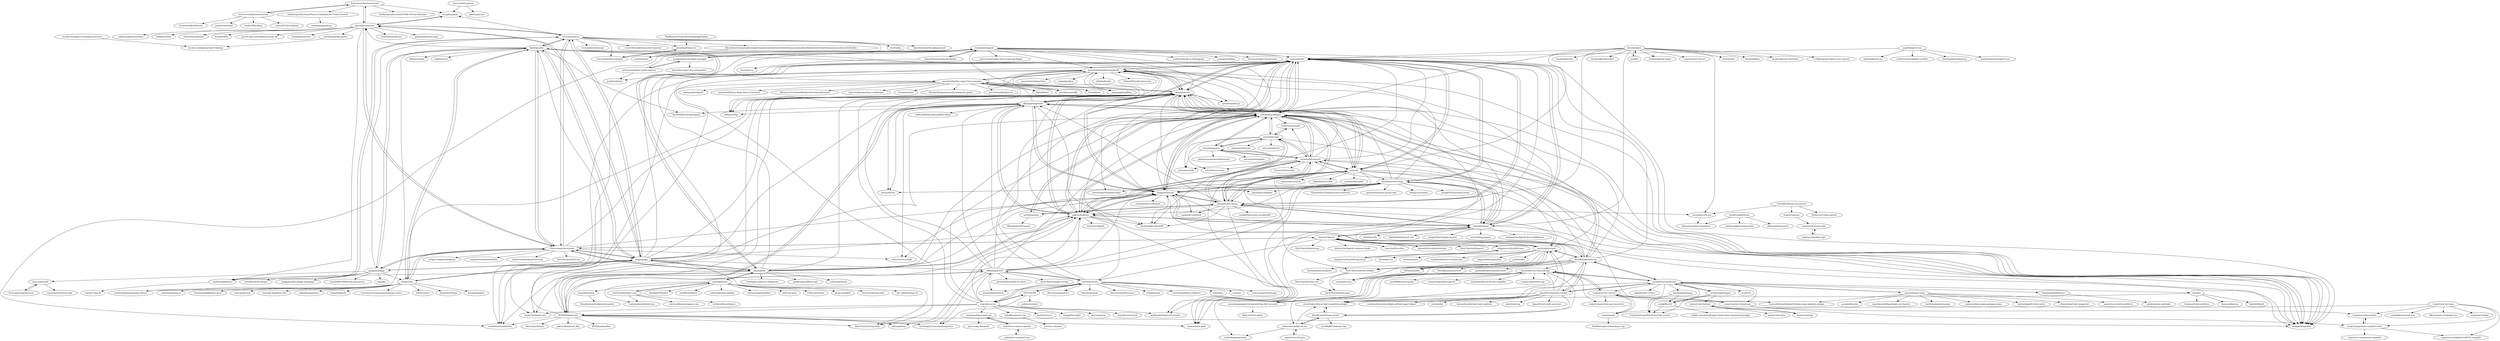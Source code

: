 digraph G {
"francisrstokes/arcsecond" -> "francisrstokes/construct-js"
"francisrstokes/arcsecond" -> "GregRos/parjs"
"francisrstokes/arcsecond" -> "lowbyteproductions/Parser-Combinators-From-Scratch"
"francisrstokes/arcsecond" -> "lowbyteproductions/16-Bit-Virtual-Machine" ["e"=1]
"francisrstokes/arcsecond" -> "jneen/parsimmon"
"liximomo/vue-function-api" -> "vuejs/composition-api-converter"
"liximomo/vue-function-api" -> "acode/FunctionScript"
"liximomo/vue-function-api" -> "asvetliakov/typescript-snapshots-plugin"
"liximomo/vue-function-api" -> "SmallComfort/vue-ssr-jit"
"liximomo/vue-function-api" -> "michaelolof/vue-literal-compiler" ["e"=1]
"liximomo/vue-function-api" -> "vuejs/composition-api" ["e"=1]
"liximomo/vue-function-api" -> "vuejs/vue-dev-server"
"liximomo/vue-function-api" -> "johnsoncodehk/vue-tsc"
"liximomo/vue-function-api" -> "vuedx/languagetools" ["e"=1]
"liximomo/vue-function-api" -> "cyanzhong/apple-terminated-my-dev-account"
"liximomo/vue-function-api" -> "yyx990803/vue-hooks" ["e"=1]
"liximomo/vue-function-api" -> "vuejs/composition-api-rfc"
"ronami/minipack" -> "chinanf-boy/minipack-explain"
"ronami/minipack" -> "pomber/didact" ["e"=1]
"ronami/minipack" -> "jamiebuilds/babel-handbook"
"ronami/minipack" -> "webpack/tapable" ["e"=1]
"ronami/minipack" -> "jamiebuilds/the-super-tiny-compiler"
"ronami/minipack" -> "estree/estree"
"ronami/minipack" -> "snabbdom/snabbdom" ["e"=1]
"ronami/minipack" -> "acornjs/acorn"
"ronami/minipack" -> "parro-it/awesome-micro-npm-packages" ["e"=1]
"ronami/minipack" -> "neutrinojs/webpack-chain" ["e"=1]
"ronami/minipack" -> "nswbmw/node-in-debugging" ["e"=1]
"ronami/minipack" -> "g-plane/tiny-package-manager"
"ronami/minipack" -> "youngwind/blog" ["e"=1]
"ronami/minipack" -> "fkling/astexplorer"
"ronami/minipack" -> "livoras/simple-virtual-dom" ["e"=1]
"chinanf-boy/minipack-explain" -> "ronami/minipack"
"chinanf-boy/minipack-explain" -> "Foveluy/Luy" ["e"=1]
"antsmartian/lets-build-express" -> "g-plane/tiny-package-manager"
"antsmartian/lets-build-express" -> "ronami/minipack"
"antsmartian/lets-build-express" -> "pomber/didact" ["e"=1]
"estools/esquery" -> "phenomnomnominal/tsquery" ["e"=1]
"estools/esquery" -> "estools/estraverse"
"estools/esquery" -> "estools/escope"
"estools/esquery" -> "benjamn/ast-types"
"estools/esquery" -> "estools/escodegen"
"estools/esquery" -> "estools/estemplate"
"estools/esquery" -> "estools/esutils"
"lezer-parser/lr" -> "lezer-parser/generator"
"lezer-parser/lr" -> "lezer-parser/javascript"
"socketsupply/tonic" -> "socketsupply/components"
"socketsupply/tonic" -> "elbywan/hyperactiv" ["e"=1]
"socketsupply/tonic" -> "alexmingoia/jsx-transform"
"kach/nearley" -> "no-context/moo"
"kach/nearley" -> "pegjs/pegjs"
"kach/nearley" -> "Chevrotain/chevrotain"
"kach/nearley" -> "ohmjs/ohm"
"kach/nearley" -> "zaach/jison"
"kach/nearley" -> "peggyjs/peggy"
"kach/nearley" -> "acornjs/acorn"
"kach/nearley" -> "jneen/parsimmon"
"kach/nearley" -> "benjamn/recast"
"kach/nearley" -> "sweet-js/sweet-core" ["e"=1]
"kach/nearley" -> "estree/estree"
"kach/nearley" -> "dthree/vorpal" ["e"=1]
"kach/nearley" -> "chjj/blessed" ["e"=1]
"kach/nearley" -> "facebookarchive/prepack" ["e"=1]
"kach/nearley" -> "automerge/automerge-classic" ["e"=1]
"acode/KeyQL" -> "FunctionScript/functionscript-server"
"acode/KeyQL" -> "stdlib-examples/project-slack-clear-channel-messages"
"NV/CSSOM" -> "tautologistics/node-htmlparser" ["e"=1]
"NV/CSSOM" -> "reworkcss/css"
"NV/CSSOM" -> "csstree/csstree"
"NV/CSSOM" -> "jsdom/cssstyle"
"cherow/cherow" -> "meriyah/meriyah"
"cherow/cherow" -> "davidbonnet/astring"
"cherow/cherow" -> "babel/babylon"
"cherow/cherow" -> "AssemblyScript/prototype" ["e"=1]
"cherow/cherow" -> "csstree/csstree"
"cherow/cherow" -> "Chevrotain/chevrotain"
"cherow/cherow" -> "escaya/escaya"
"cherow/cherow" -> "Rich-Harris/shimport" ["e"=1]
"cherow/cherow" -> "Rich-Harris/butternut" ["e"=1]
"cherow/cherow" -> "shapesecurity/shift-spec"
"cherow/cherow" -> "indutny/webpack-common-shake" ["e"=1]
"cherow/cherow" -> "fuse-box/fuse-box" ["e"=1]
"JasonEtco/actions-toolkit" -> "asvetliakov/typescript-snapshots-plugin"
"JasonEtco/actions-toolkit" -> "davidbonnet/astring"
"JasonEtco/actions-toolkit" -> "liximomo/vue-function-api"
"JasonEtco/actions-toolkit" -> "SmallComfort/vue-ssr-jit"
"JasonEtco/actions-toolkit" -> "JasonEtco/create-an-issue"
"JasonEtco/actions-toolkit" -> "swinton/insomnia-plugin-github-apps-helper" ["e"=1]
"JasonEtco/actions-toolkit" -> "actions/bin"
"JasonEtco/actions-toolkit" -> "cyanzhong/apple-terminated-my-dev-account"
"JasonEtco/actions-toolkit" -> "larsxschneider/git-repo-analysis" ["e"=1]
"JasonEtco/actions-toolkit" -> "electron/trop"
"JasonEtco/actions-toolkit" -> "acode/FunctionScript"
"JasonEtco/actions-toolkit" -> "meriyah/meriyah"
"g-plane/tiny-package-manager" -> "antsmartian/lets-build-express"
"g-plane/tiny-package-manager" -> "ronami/minipack"
"g-plane/tiny-package-manager" -> "keyz/the-super-tiny-interpreter"
"egoist/import-http" -> "egoist/vue-router-prefetch" ["e"=1]
"egoist/import-http" -> "syumai/dinatra" ["e"=1]
"egoist/import-http" -> "mjackson/rollup-plugin-url-resolve"
"egoist/import-http" -> "bartlomieju/parseargs" ["e"=1]
"egoist/import-http" -> "vincentdchan/webpack-deep-scope-analysis-plugin" ["e"=1]
"egoist/import-http" -> "npm/validate-npm-package-name"
"egoist/import-http" -> "acode/FunctionScript"
"egoist/import-http" -> "kuitos/import-html-entry" ["e"=1]
"egoist/import-http" -> "zthxxx/react-dev-inspector" ["e"=1]
"Raathigesh/fabulous" -> "pelotom/use-methods" ["e"=1]
"vuejs/vue-dev-server" -> "vuejs/vue-hot-reload-api"
"vuejs/vue-dev-server" -> "vuejs/events"
"vuejs/vue-dev-server" -> "vuejs/composition-api-converter"
"vuejs/vue-dev-server" -> "liximomo/vue-function-api"
"vuejs/component-compiler-utils" -> "vuejs/vue-component-compiler" ["e"=1]
"vuejs/component-compiler-utils" -> "vuejs/vue-template-es2015-compiler"
"vuejs/component-compiler-utils" -> "vuejs/vue-style-loader"
"tonyganch/gonzales-pe" -> "salesforce-ux/scss-parser"
"tonyganch/gonzales-pe" -> "gmac/sass-thematic"
"repetere/jsonx" -> "repetere/tensorscript"
"francisrstokes/construct-js" -> "francisrstokes/arcsecond"
"francisrstokes/construct-js" -> "francisrstokes/hexnut" ["e"=1]
"francisrstokes/construct-js" -> "joonhocho/tsdef" ["e"=1]
"francisrstokes/construct-js" -> "TankerHQ/sdk-js" ["e"=1]
"francisrstokes/construct-js" -> "connor4312/cockatiel" ["e"=1]
"meriyah/meriyah" -> "davidbonnet/astring"
"meriyah/meriyah" -> "KFlash/seafox"
"meriyah/meriyah" -> "escaya/escaya"
"meriyah/meriyah" -> "buntis/buntis"
"meriyah/meriyah" -> "cherow/cherow"
"meriyah/meriyah" -> "buxlabs/abstract-syntax-tree"
"meriyah/meriyah" -> "engine262/engine262" ["e"=1]
"meriyah/meriyah" -> "Rich-Harris/estree-walker"
"meriyah/meriyah" -> "Siubaak/sval" ["e"=1]
"meriyah/meriyah" -> "asvetliakov/typescript-snapshots-plugin"
"meriyah/meriyah" -> "pvdz/tenko"
"meriyah/meriyah" -> "estools/escodegen"
"meriyah/meriyah" -> "estools/estraverse"
"meriyah/meriyah" -> "benjamn/ast-types"
"acode/FunctionScript" -> "liximomo/vue-function-api"
"acode/FunctionScript" -> "acode/copenhagen"
"acode/FunctionScript" -> "asvetliakov/typescript-snapshots-plugin"
"acode/FunctionScript" -> "FunctionScript/functionscript-server"
"acode/FunctionScript" -> "davidbonnet/astring"
"acode/FunctionScript" -> "acode/KeyQL"
"acode/FunctionScript" -> "JasonEtco/actions-toolkit"
"acode/FunctionScript" -> "vuejs/vue-dev-server"
"acode/FunctionScript" -> "acode/cli" ["e"=1]
"acode/FunctionScript" -> "faaslang/faaslang"
"acode/FunctionScript" -> "egoist/import-http"
"acode/FunctionScript" -> "dyo/dyo"
"acode/FunctionScript" -> "Raathigesh/fabulous"
"acode/FunctionScript" -> "sghall/react-vertex" ["e"=1]
"acode/FunctionScript" -> "vuejs/vue-hot-reload-api"
"vuejs/events" -> "VueMeetups/vuemeetups.org"
"vuejs/events" -> "vuejs/vue-dev-server"
"Ifyoudonotwantpeopleusingthemaximumchar/acterlimitthenyoushouldprobablylowerwhatthemaximumcharacterlimitis" -> "nathan/pixie" ["e"=1]
"asvetliakov/typescript-snapshots-plugin" -> "SmallComfort/vue-ssr-jit"
"repetere/modelscript" -> "repetere/tensorscript"
"lezer-parser/generator" -> "lezer-parser/lr"
"repetere/tensorscript" -> "repetere/modelscript"
"prantlf/jsonlint" -> "brandonramirez/grunt-jsonlint"
"lowbyteproductions/Parser-Combinators-From-Scratch" -> "weidagang/paka-js"
"jquery/esprima" -> "estools/escodegen"
"jquery/esprima" -> "acornjs/acorn"
"jquery/esprima" -> "estree/estree"
"jquery/esprima" -> "estools/estraverse"
"jquery/esprima" -> "benjamn/recast"
"jquery/esprima" -> "eslint/js"
"jquery/esprima" -> "Matt-Esch/virtual-dom" ["e"=1]
"jquery/esprima" -> "webpack/tapable" ["e"=1]
"jquery/esprima" -> "isaacs/node-glob" ["e"=1]
"jquery/esprima" -> "zaach/jison"
"jquery/esprima" -> "fkling/astexplorer"
"jquery/esprima" -> "jamiebuilds/babel-handbook"
"jquery/esprima" -> "facebook/jscodeshift" ["e"=1]
"jquery/esprima" -> "mishoo/UglifyJS" ["e"=1]
"jquery/esprima" -> "babel/babylon"
"fkling/astexplorer" -> "acornjs/acorn"
"fkling/astexplorer" -> "estree/estree"
"fkling/astexplorer" -> "facebook/jscodeshift" ["e"=1]
"fkling/astexplorer" -> "jamiebuilds/babel-handbook"
"fkling/astexplorer" -> "benjamn/recast"
"fkling/astexplorer" -> "jquery/esprima"
"fkling/astexplorer" -> "estools/escodegen"
"fkling/astexplorer" -> "fb55/htmlparser2"
"fkling/astexplorer" -> "dsherret/ts-morph" ["e"=1]
"fkling/astexplorer" -> "jamiebuilds/the-super-tiny-compiler"
"fkling/astexplorer" -> "facebookarchive/prepack" ["e"=1]
"fkling/astexplorer" -> "terser/terser" ["e"=1]
"fkling/astexplorer" -> "rollup/rollup" ["e"=1]
"fkling/astexplorer" -> "webpack/tapable" ["e"=1]
"fkling/astexplorer" -> "codesandbox/codesandbox-client" ["e"=1]
"fb55/htmlparser2" -> "inikulin/parse5"
"fb55/htmlparser2" -> "tautologistics/node-htmlparser" ["e"=1]
"fb55/htmlparser2" -> "fb55/domhandler" ["e"=1]
"fb55/htmlparser2" -> "acornjs/acorn"
"fb55/htmlparser2" -> "cheeriojs/cheerio" ["e"=1]
"fb55/htmlparser2" -> "estree/estree"
"fb55/htmlparser2" -> "fkling/astexplorer"
"fb55/htmlparser2" -> "jsdom/jsdom" ["e"=1]
"fb55/htmlparser2" -> "webpack/tapable" ["e"=1]
"fb55/htmlparser2" -> "ashtuchkin/iconv-lite" ["e"=1]
"fb55/htmlparser2" -> "snabbdom/snabbdom" ["e"=1]
"fb55/htmlparser2" -> "jquery/esprima"
"fb55/htmlparser2" -> "jamiebuilds/babel-handbook"
"fb55/htmlparser2" -> "Matt-Esch/virtual-dom" ["e"=1]
"fb55/htmlparser2" -> "isaacs/node-glob" ["e"=1]
"facebook/jsx" -> "jsx/JSX"
"facebook/jsx" -> "estree/estree"
"facebook/jsx" -> "facebook/prop-types" ["e"=1]
"facebook/jsx" -> "reactjs/react-future" ["e"=1]
"facebook/jsx" -> "acornjs/acorn-jsx"
"facebook/jsx" -> "reactjs/rfcs" ["e"=1]
"facebook/jsx" -> "facebook/fbjs" ["e"=1]
"facebook/jsx" -> "babel/babylon"
"facebook/jsx" -> "benjamn/ast-types"
"facebook/jsx" -> "eslint/js"
"facebook/jsx" -> "facebook/react-devtools" ["e"=1]
"facebook/jsx" -> "estools/escodegen"
"facebook/jsx" -> "tc39/proposal-object-rest-spread" ["e"=1]
"facebook/jsx" -> "facebook/metro" ["e"=1]
"facebook/jsx" -> "facebookarchive/flux" ["e"=1]
"pvdz/tenko" -> "fxnoob/mark-incognito"
"mozilla/source-map" -> "webpack/tapable" ["e"=1]
"mozilla/source-map" -> "estree/estree"
"mozilla/source-map" -> "acornjs/acorn"
"mozilla/source-map" -> "neutrinojs/webpack-chain" ["e"=1]
"mozilla/source-map" -> "GoogleChrome/web-vitals" ["e"=1]
"mozilla/source-map" -> "ChromeDevTools/devtools-frontend" ["e"=1]
"mozilla/source-map" -> "benjamn/recast"
"mozilla/source-map" -> "getsentry/sentry-javascript" ["e"=1]
"mozilla/source-map" -> "jamiebuilds/babel-handbook"
"mozilla/source-map" -> "jquery/esprima"
"mozilla/source-map" -> "babel/babylon"
"mozilla/source-map" -> "paulmillr/chokidar" ["e"=1]
"mozilla/source-map" -> "terser/terser" ["e"=1]
"mozilla/source-map" -> "isaacs/node-glob" ["e"=1]
"mozilla/source-map" -> "RubyLouvre/anu" ["e"=1]
"acornjs/acorn-jsx" -> "alexmingoia/jsx-transform"
"microsoft/ts-parsec" -> "GregRos/parjs"
"microsoft/ts-parsec" -> "johtela/parzec"
"eslint/js" -> "estree/estree"
"eslint/js" -> "acornjs/acorn"
"eslint/js" -> "jquery/esprima"
"eslint/js" -> "estools/escodegen"
"eslint/js" -> "estools/estraverse"
"eslint/js" -> "benjamn/recast"
"eslint/js" -> "webpack/tapable" ["e"=1]
"eslint/js" -> "fkling/astexplorer"
"eslint/js" -> "npm/node-semver" ["e"=1]
"eslint/js" -> "mozilla/source-map"
"eslint/js" -> "benjamn/ast-types"
"eslint/js" -> "babel/babel-eslint" ["e"=1]
"eslint/js" -> "babel/babylon"
"eslint/js" -> "mrmlnc/fast-glob" ["e"=1]
"eslint/js" -> "meriyah/meriyah"
"cyanzhong/apple-terminated-my-dev-account" -> "liximomo/vue-function-api"
"cyanzhong/apple-terminated-my-dev-account" -> "Rel1cx/react-jsbox" ["e"=1]
"KFlash/seafox" -> "meriyah/meriyah"
"KFlash/seafox" -> "escaya/escaya"
"shapesecurity/shift-spec" -> "shapesecurity/shift-parser-js"
"SmallComfort/vue-ssr-jit" -> "johnsoncodehk/vue-tsc"
"SmallComfort/vue-ssr-jit" -> "asvetliakov/typescript-snapshots-plugin"
"SmallComfort/vue-ssr-jit" -> "yyx990803/release-tag" ["e"=1]
"Rich-Harris/code-red" -> "Rich-Harris/periscopic"
"shapesecurity/shift-parser-js" -> "shapesecurity/shift-spec"
"estools/escodegen" -> "estools/estraverse"
"estools/escodegen" -> "jquery/esprima"
"estools/escodegen" -> "estree/estree"
"estools/escodegen" -> "davidbonnet/astring"
"estools/escodegen" -> "acornjs/acorn"
"estools/escodegen" -> "eslint/js"
"estools/escodegen" -> "benjamn/ast-types"
"estools/escodegen" -> "estools/escope"
"estools/escodegen" -> "benjamn/recast"
"estools/escodegen" -> "estools/esquery"
"estools/escodegen" -> "babel/babylon"
"estools/escodegen" -> "ariya/esprima"
"estools/escodegen" -> "fkling/astexplorer"
"estools/escodegen" -> "estools/esmangle"
"estools/escodegen" -> "webpack/tapable" ["e"=1]
"peggyjs/peggy" -> "pegjs/pegjs"
"peggyjs/peggy" -> "metadevpro/ts-pegjs"
"peggyjs/peggy" -> "kach/nearley"
"peggyjs/peggy" -> "Chevrotain/chevrotain"
"peggyjs/peggy" -> "peggyjs/code-peggy-language"
"peggyjs/peggy" -> "no-context/moo"
"peggyjs/peggy" -> "taozhi8833998/node-sql-parser" ["e"=1]
"peggyjs/peggy" -> "lezer-parser/lr"
"peggyjs/peggy" -> "ohmjs/ohm"
"peggyjs/peggy" -> "unjs/jiti" ["e"=1]
"Chevrotain/chevrotain" -> "kach/nearley"
"Chevrotain/chevrotain" -> "pegjs/pegjs"
"Chevrotain/chevrotain" -> "jneen/parsimmon"
"Chevrotain/chevrotain" -> "ohmjs/ohm"
"Chevrotain/chevrotain" -> "eclipse-langium/langium" ["e"=1]
"Chevrotain/chevrotain" -> "zaach/jison"
"Chevrotain/chevrotain" -> "no-context/moo"
"Chevrotain/chevrotain" -> "peggyjs/peggy"
"Chevrotain/chevrotain" -> "dsherret/ts-morph" ["e"=1]
"Chevrotain/chevrotain" -> "tunnelvisionlabs/antlr4ts" ["e"=1]
"Chevrotain/chevrotain" -> "cherow/cherow"
"Chevrotain/chevrotain" -> "handsontable/hyperformula" ["e"=1]
"Chevrotain/chevrotain" -> "acornjs/acorn"
"Chevrotain/chevrotain" -> "laverdet/isolated-vm" ["e"=1]
"Chevrotain/chevrotain" -> "benjamn/recast"
"estree/estree" -> "acornjs/acorn"
"estree/estree" -> "jquery/esprima"
"estree/estree" -> "jamiebuilds/babel-handbook"
"estree/estree" -> "eslint/js"
"estree/estree" -> "estools/escodegen"
"estree/estree" -> "webpack/tapable" ["e"=1]
"estree/estree" -> "benjamn/recast"
"estree/estree" -> "fkling/astexplorer"
"estree/estree" -> "babel/babylon"
"estree/estree" -> "facebook/jscodeshift" ["e"=1]
"estree/estree" -> "benjamn/ast-types"
"estree/estree" -> "mozilla/source-map"
"estree/estree" -> "snabbdom/snabbdom" ["e"=1]
"estree/estree" -> "isaacs/node-glob" ["e"=1]
"estree/estree" -> "Matt-Esch/virtual-dom" ["e"=1]
"zaach/jison" -> "pegjs/pegjs"
"zaach/jison" -> "jquery/esprima"
"zaach/jison" -> "kach/nearley"
"zaach/jison" -> "acornjs/acorn"
"zaach/jison" -> "estools/escodegen"
"zaach/jison" -> "Chevrotain/chevrotain"
"zaach/jison" -> "aaditmshah/lexer"
"zaach/jison" -> "estree/estree"
"zaach/jison" -> "substack/dnode" ["e"=1]
"zaach/jison" -> "bramp/js-sequence-diagrams" ["e"=1]
"zaach/jison" -> "mozilla/source-map"
"zaach/jison" -> "jashkenas/coffeescript" ["e"=1]
"zaach/jison" -> "benjamn/recast"
"zaach/jison" -> "sweet-js/sweet-core" ["e"=1]
"zaach/jison" -> "zaach/jsonlint"
"ohmjs/ohm" -> "kach/nearley"
"ohmjs/ohm" -> "Chevrotain/chevrotain"
"ohmjs/ohm" -> "pegjs/pegjs"
"ohmjs/ohm" -> "cdglabs/apparatus" ["e"=1]
"ohmjs/ohm" -> "damelang/nile" ["e"=1]
"ohmjs/ohm" -> "automerge/automerge-classic" ["e"=1]
"ohmjs/ohm" -> "ivanreese/visual-programming-codex" ["e"=1]
"ohmjs/ohm" -> "witheve/Eve" ["e"=1]
"ohmjs/ohm" -> "kylestetz/slang" ["e"=1]
"ohmjs/ohm" -> "kai-qu/notation" ["e"=1]
"ohmjs/ohm" -> "unisonweb/unison" ["e"=1]
"ohmjs/ohm" -> "fantasyland/fantasy-land" ["e"=1]
"ohmjs/ohm" -> "carp-lang/Carp" ["e"=1]
"ohmjs/ohm" -> "acornjs/acorn"
"ohmjs/ohm" -> "rescript-lang/rescript" ["e"=1]
"jsperf/jsperf.com" -> "bestiejs/benchmark.js" ["e"=1]
"jsperf/jsperf.com" -> "mathiasbynens/jsperf.com"
"jsperf/jsperf.com" -> "estree/estree"
"jsperf/jsperf.com" -> "psiho/jsbench-me"
"jsperf/jsperf.com" -> "sindresorhus/update-notifier" ["e"=1]
"egoist/vue-dts-gen" -> "johnsoncodehk/vue-tsc"
"ariya/esprima" -> "benjamn/ast-types"
"ariya/esprima" -> "estools/escodegen"
"ariya/esprima" -> "SBoudrias/AST-query"
"acode/copenhagen" -> "acode/FunctionScript"
"acode/copenhagen" -> "FunctionScript/functionscript-server"
"acode/copenhagen" -> "acode/KeyQL"
"acode/copenhagen" -> "instant-dev/instant"
"johnsoncodehk/vue-tsc" -> "SmallComfort/vue-ssr-jit"
"johnsoncodehk/vue-tsc" -> "egoist/vue-dts-gen"
"johnsoncodehk/vue-tsc" -> "asvetliakov/typescript-snapshots-plugin"
"johnsoncodehk/vue-tsc" -> "vuedx/languagetools" ["e"=1]
"Rich-Harris/estree-walker" -> "Rich-Harris/periscopic"
"Rich-Harris/estree-walker" -> "Rich-Harris/code-red"
"jamiebuilds/babel-handbook" -> "jamiebuilds/the-super-tiny-compiler"
"jamiebuilds/babel-handbook" -> "estree/estree"
"jamiebuilds/babel-handbook" -> "ElemeFE/node-interview" ["e"=1]
"jamiebuilds/babel-handbook" -> "snabbdom/snabbdom" ["e"=1]
"jamiebuilds/babel-handbook" -> "acornjs/acorn"
"jamiebuilds/babel-handbook" -> "webpack/tapable" ["e"=1]
"jamiebuilds/babel-handbook" -> "babel/babel" ["e"=1]
"jamiebuilds/babel-handbook" -> "ascoders/weekly" ["e"=1]
"jamiebuilds/babel-handbook" -> "answershuto/learnVue" ["e"=1]
"jamiebuilds/babel-handbook" -> "umijs/qiankun" ["e"=1]
"jamiebuilds/babel-handbook" -> "lerna/lerna" ["e"=1]
"jamiebuilds/babel-handbook" -> "tj/commander.js" ["e"=1]
"jamiebuilds/babel-handbook" -> "rollup/rollup" ["e"=1]
"jamiebuilds/babel-handbook" -> "mqyqingfeng/Blog" ["e"=1]
"jamiebuilds/babel-handbook" -> "alibaba/hooks" ["e"=1]
"jsx/JSX" -> "facebook/jsx"
"davidbonnet/astring" -> "meriyah/meriyah"
"davidbonnet/astring" -> "estools/escodegen"
"davidbonnet/astring" -> "davidbonnet/astravel"
"davidbonnet/astring" -> "asvetliakov/typescript-snapshots-plugin"
"davidbonnet/astring" -> "estree/estree"
"davidbonnet/astring" -> "cherow/cherow"
"davidbonnet/astring" -> "JasonEtco/actions-toolkit"
"davidbonnet/astring" -> "acornjs/acorn"
"davidbonnet/astring" -> "guybedford/es-module-lexer" ["e"=1]
"davidbonnet/astring" -> "liximomo/vue-function-api"
"davidbonnet/astring" -> "benjamn/recast"
"davidbonnet/astring" -> "Rich-Harris/estree-walker"
"davidbonnet/astring" -> "KFlash/seafox"
"davidbonnet/astring" -> "estools/estraverse"
"davidbonnet/astring" -> "acode/FunctionScript"
"vuejs/vue-hot-reload-api" -> "vuejs/vue-dev-server"
"vuejs/vue-hot-reload-api" -> "vuejs/component-compiler-utils"
"vuejs/vue-hot-reload-api" -> "vuejs/vue-style-loader"
"vuejs/vue-style-loader" -> "vuejs/component-compiler-utils"
"acornjs/acorn" -> "estree/estree"
"acornjs/acorn" -> "jquery/esprima"
"acornjs/acorn" -> "webpack/tapable" ["e"=1]
"acornjs/acorn" -> "jamiebuilds/babel-handbook"
"acornjs/acorn" -> "fkling/astexplorer"
"acornjs/acorn" -> "estools/escodegen"
"acornjs/acorn" -> "benjamn/recast"
"acornjs/acorn" -> "eslint/js"
"acornjs/acorn" -> "rollup/rollup" ["e"=1]
"acornjs/acorn" -> "snabbdom/snabbdom" ["e"=1]
"acornjs/acorn" -> "paulmillr/chokidar" ["e"=1]
"acornjs/acorn" -> "tj/commander.js" ["e"=1]
"acornjs/acorn" -> "isaacs/node-glob" ["e"=1]
"acornjs/acorn" -> "jamiebuilds/the-super-tiny-compiler"
"acornjs/acorn" -> "terser/terser" ["e"=1]
"benjamn/recast" -> "benjamn/ast-types"
"benjamn/recast" -> "facebook/jscodeshift" ["e"=1]
"benjamn/recast" -> "estree/estree"
"benjamn/recast" -> "acornjs/acorn"
"benjamn/recast" -> "jquery/esprima"
"benjamn/recast" -> "fkling/astexplorer"
"benjamn/recast" -> "webpack/tapable" ["e"=1]
"benjamn/recast" -> "jamiebuilds/babel-handbook"
"benjamn/recast" -> "dsherret/ts-morph" ["e"=1]
"benjamn/recast" -> "estools/escodegen"
"benjamn/recast" -> "cpojer/js-codemod" ["e"=1]
"benjamn/recast" -> "reactjs/react-codemod" ["e"=1]
"benjamn/recast" -> "mozilla/source-map"
"benjamn/recast" -> "babel/babylon"
"benjamn/recast" -> "eslint/js"
"jamiebuilds/the-super-tiny-compiler" -> "jamiebuilds/babel-handbook"
"jamiebuilds/the-super-tiny-compiler" -> "ascoders/weekly" ["e"=1]
"jamiebuilds/the-super-tiny-compiler" -> "jamiebuilds/itsy-bitsy-data-structures" ["e"=1]
"jamiebuilds/the-super-tiny-compiler" -> "babel/babel" ["e"=1]
"jamiebuilds/the-super-tiny-compiler" -> "rollup/rollup" ["e"=1]
"jamiebuilds/the-super-tiny-compiler" -> "lerna/lerna" ["e"=1]
"jamiebuilds/the-super-tiny-compiler" -> "mqyqingfeng/Blog" ["e"=1]
"jamiebuilds/the-super-tiny-compiler" -> "Advanced-Frontend/Daily-Interview-Question" ["e"=1]
"jamiebuilds/the-super-tiny-compiler" -> "snabbdom/snabbdom" ["e"=1]
"jamiebuilds/the-super-tiny-compiler" -> "type-challenges/type-challenges" ["e"=1]
"jamiebuilds/the-super-tiny-compiler" -> "evanw/esbuild" ["e"=1]
"jamiebuilds/the-super-tiny-compiler" -> "MostlyAdequate/mostly-adequate-guide" ["e"=1]
"jamiebuilds/the-super-tiny-compiler" -> "acornjs/acorn"
"jamiebuilds/the-super-tiny-compiler" -> "parcel-bundler/parcel" ["e"=1]
"jamiebuilds/the-super-tiny-compiler" -> "webpack/webpack" ["e"=1]
"babel/babylon" -> "estree/estree"
"babel/babylon" -> "webpack/tapable" ["e"=1]
"babel/babylon" -> "jamiebuilds/babel-handbook"
"babel/babylon" -> "acornjs/acorn"
"babel/babylon" -> "estools/escodegen"
"babel/babylon" -> "babel/minify" ["e"=1]
"babel/babylon" -> "jquery/esprima"
"babel/babylon" -> "benjamn/recast"
"babel/babylon" -> "benjamn/ast-types"
"babel/babylon" -> "cherow/cherow"
"babel/babylon" -> "mozilla/source-map"
"babel/babylon" -> "babel/babel-preset-env" ["e"=1]
"babel/babylon" -> "umijs/babel-plugin-import" ["e"=1]
"babel/babylon" -> "amireh/happypack" ["e"=1]
"babel/babylon" -> "webpack/webpack-dev-middleware" ["e"=1]
"zaach/jsonlint" -> "circlecell/jsonlint.com"
"zaach/jsonlint" -> "umbrae/jsonlintdotcom"
"zaach/jsonlint" -> "zaach/jison"
"zaach/jsonlint" -> "adrienverge/yamllint" ["e"=1]
"zaach/jsonlint" -> "elzr/vim-json" ["e"=1]
"zaach/jsonlint" -> "CSSLint/csslint" ["e"=1]
"zaach/jsonlint" -> "garycourt/JSV" ["e"=1]
"zaach/jsonlint" -> "browserify/watchify" ["e"=1]
"zaach/jsonlint" -> "ajv-validator/ajv-cli"
"zaach/jsonlint" -> "lloyd/JSONSelect" ["e"=1]
"zaach/jsonlint" -> "steelbrain/linter" ["e"=1]
"zaach/jsonlint" -> "prantlf/jsonlint"
"zaach/jsonlint" -> "substack/node-mkdirp" ["e"=1]
"estools/esmangle" -> "estools/escope"
"estools/escope" -> "estools/esmangle"
"estools/escope" -> "estools/estraverse"
"estools/escope" -> "ariya/esrefactor"
"estools/escope" -> "vincentdchan/webpack-deep-scope-analysis-plugin" ["e"=1]
"estools/escope" -> "benjamn/ast-types"
"estools/escope" -> "estools/esrecurse"
"estools/escope" -> "estools/esquery"
"estools/escope" -> "estools/escodegen"
"estools/escope" -> "mazurov/eslevels"
"estools/escope" -> "estools/esutils"
"masala/masala-parser" -> "nicolas-zozol/javascript-training"
"reworkcss/css" -> "csstree/csstree"
"reworkcss/css" -> "reworkcss/rework" ["e"=1]
"reworkcss/css" -> "NV/CSSOM"
"reworkcss/css" -> "jotform/css.js"
"reworkcss/css" -> "tonyganch/gonzales-pe"
"reworkcss/css" -> "webpack/enhanced-resolve" ["e"=1]
"reworkcss/css" -> "estools/escodegen"
"reworkcss/css" -> "fb55/htmlparser2"
"reworkcss/css" -> "rvagg/through2" ["e"=1]
"reworkcss/css" -> "acornjs/acorn"
"reworkcss/css" -> "inikulin/parse5"
"reworkcss/css" -> "sweet-js/sweet-core" ["e"=1]
"reworkcss/css" -> "bevacqua/css" ["e"=1]
"reworkcss/css" -> "jquery/esprima"
"reworkcss/css" -> "tabatkins/parse-css"
"aaditmshah/lexer" -> "Canna71/Jacob"
"aaditmshah/lexer" -> "no-context/moo"
"salesforce-ux/scss-parser" -> "salesforce-ux/query-ast"
"salesforce-ux/scss-parser" -> "tonyganch/gonzales-pe"
"TheMonsterFromTheDeep/mlgplusplus" -> "Jonathan50/s2scm"
"salesforce-ux/query-ast" -> "salesforce-ux/scss-parser"
"tabatkins/parse-css" -> "w3c/css-checker"
"towerofnix/tlnccuwagnf" -> "Jonathan50/s2scm"
"Jonathan50/s2scm" -> "towerofnix/tlnccuwagnf"
"csstree/csstree" -> "mdn/data" ["e"=1]
"csstree/csstree" -> "reworkcss/css"
"csstree/csstree" -> "css/csso" ["e"=1]
"csstree/csstree" -> "statoscope/statoscope" ["e"=1]
"csstree/csstree" -> "NV/CSSOM"
"csstree/csstree" -> "discoveryjs/json-ext" ["e"=1]
"csstree/csstree" -> "thysultan/stylis" ["e"=1]
"csstree/csstree" -> "discoveryjs/discovery" ["e"=1]
"csstree/csstree" -> "rempl/rempl" ["e"=1]
"csstree/csstree" -> "acornjs/acorn"
"csstree/csstree" -> "estree/estree"
"csstree/csstree" -> "posthtml/posthtml" ["e"=1]
"csstree/csstree" -> "fkling/astexplorer"
"csstree/csstree" -> "csstree/stylelint-validator"
"csstree/csstree" -> "inikulin/parse5"
"pegjs/pegjs" -> "peggyjs/peggy"
"pegjs/pegjs" -> "zaach/jison"
"pegjs/pegjs" -> "kach/nearley"
"pegjs/pegjs" -> "Chevrotain/chevrotain"
"pegjs/pegjs" -> "ohmjs/ohm"
"pegjs/pegjs" -> "acornjs/acorn"
"pegjs/pegjs" -> "jquery/esprima"
"pegjs/pegjs" -> "fkling/astexplorer"
"pegjs/pegjs" -> "estree/estree"
"pegjs/pegjs" -> "jneen/parsimmon"
"pegjs/pegjs" -> "estools/escodegen"
"pegjs/pegjs" -> "no-context/moo"
"pegjs/pegjs" -> "sweet-js/sweet-core" ["e"=1]
"pegjs/pegjs" -> "Matt-Esch/virtual-dom" ["e"=1]
"pegjs/pegjs" -> "inikulin/parse5"
"jneen/parsimmon" -> "GregRos/parjs"
"jneen/parsimmon" -> "Chevrotain/chevrotain"
"jneen/parsimmon" -> "mattbierner/bennu"
"jneen/parsimmon" -> "francisrstokes/arcsecond"
"jneen/parsimmon" -> "paldepind/union-type" ["e"=1]
"jneen/parsimmon" -> "calmm-js/partial.lenses" ["e"=1]
"jneen/parsimmon" -> "funkia/turbine" ["e"=1]
"jneen/parsimmon" -> "cbowdon/TsMonad" ["e"=1]
"jneen/parsimmon" -> "aaditmshah/lexer"
"jneen/parsimmon" -> "funfix/funfix" ["e"=1]
"jneen/parsimmon" -> "purescript-contrib/purescript-aff" ["e"=1]
"jneen/parsimmon" -> "funkia/hareactive" ["e"=1]
"jneen/parsimmon" -> "masala/masala-parser"
"jneen/parsimmon" -> "pegjs/pegjs"
"jneen/parsimmon" -> "no-context/moo"
"dyo/dyo" -> "GianlucaGuarini/allora"
"dyo/dyo" -> "asvetliakov/typescript-snapshots-plugin"
"dyo/dyo" -> "domvm/domvm" ["e"=1]
"dyo/dyo" -> "Bobris/Bobril" ["e"=1]
"estools/estraverse" -> "estools/escodegen"
"estools/estraverse" -> "estools/escope"
"estools/estraverse" -> "jquery/esprima"
"estools/estraverse" -> "estools/esquery"
"estools/estraverse" -> "benjamn/ast-types"
"estools/estraverse" -> "estools/esmangle"
"estools/estraverse" -> "eslint/js"
"estools/estraverse" -> "estree/estree"
"estools/estraverse" -> "Rich-Harris/estree-walker"
"estools/estraverse" -> "estools/esrecurse"
"estools/estraverse" -> "webpack/enhanced-resolve" ["e"=1]
"estools/estraverse" -> "webpack/tapable" ["e"=1]
"estools/estraverse" -> "estools/esutils"
"estools/estraverse" -> "acornjs/acorn"
"estools/estraverse" -> "browserify/resolve" ["e"=1]
"instant-dev/api" -> "instant-dev/instant"
"instant-dev/instant" -> "instant-dev/orm"
"instant-dev/instant" -> "instant-dev/api"
"circlecell/jsonlint.com" -> "zaach/jsonlint"
"circlecell/jsonlint.com" -> "umbrae/jsonlintdotcom"
"circlecell/jsonlint.com" -> "circlecell/jsoncompare.com"
"circlecell/jsonlint.com" -> "circlecell/jsonlintpro"
"GregRos/parjs" -> "jneen/parsimmon"
"nicolas-zozol/java-training-exercices" -> "nicolas-zozol/javascript-training"
"inikulin/parse5" -> "fb55/htmlparser2"
"inikulin/parse5" -> "acornjs/acorn"
"inikulin/parse5" -> "estree/estree"
"inikulin/parse5" -> "estools/escodegen"
"inikulin/parse5" -> "benjamn/recast"
"inikulin/parse5" -> "jsdom/jsdom" ["e"=1]
"inikulin/parse5" -> "fkling/astexplorer"
"inikulin/parse5" -> "posthtml/posthtml" ["e"=1]
"inikulin/parse5" -> "jquery/esprima"
"inikulin/parse5" -> "mozilla/source-map"
"inikulin/parse5" -> "csstree/csstree"
"inikulin/parse5" -> "eslint/js"
"inikulin/parse5" -> "tautologistics/node-htmlparser" ["e"=1]
"inikulin/parse5" -> "jprichardson/node-fs-extra" ["e"=1]
"inikulin/parse5" -> "Rich-Harris/magic-string" ["e"=1]
"no-context/moo" -> "kach/nearley"
"no-context/moo" -> "aaditmshah/lexer"
"no-context/moo" -> "tjvr/tosh2" ["e"=1]
"no-context/moo" -> "nathan/pixie" ["e"=1]
"no-context/moo" -> "Chevrotain/chevrotain"
"no-context/moo" -> "bijection/nearley-playground"
"no-context/moo" -> "trumank/scratch-api" ["e"=1]
"no-context/moo" -> "GregRos/parjs"
"no-context/moo" -> "scratchfoundation/scratch-parser" ["e"=1]
"no-context/moo" -> "jneen/parsimmon"
"no-context/moo" -> "Jonathan50/s2scm"
"no-context/moo" -> "towerofnix/tlnccuwagnf"
"no-context/moo" -> "pegjs/pegjs"
"no-context/moo" -> "Ifyoudonotwantpeopleusingthemaximumchar/acterlimitthenyoushouldprobablylowerwhatthemaximumcharacterlimitis"
"TroyAlford/react-jsx-parser" -> "acornjs/acorn-jsx"
"TroyAlford/react-jsx-parser" -> "repetere/jsonx"
"TroyAlford/react-jsx-parser" -> "RubyLouvre/jsx-parser"
"faaslang/faaslang" -> "FunctionScript/functionscript-server"
"faaslang/faaslang" -> "acode/KeyQL"
"vuejs/vue2-ssr-docs" -> "vuejs/vue-style-loader"
"vuejs/vue2-ssr-docs" -> "Akryum/vue-cli-plugin-ssr" ["e"=1]
"vuejs/vue2-ssr-docs" -> "vuejs/vue-loader" ["e"=1]
"vuejs/vue2-ssr-docs" -> "vuejs/component-compiler-utils"
"vuejs/vue2-ssr-docs" -> "vuejs/events"
"vuejs/vue2-ssr-docs" -> "vuejs/vue-template-es2015-compiler"
"vuejs/vue2-ssr-docs" -> "vuejs/babel-preset-vue"
"benjamn/ast-types" -> "benjamn/recast"
"benjamn/ast-types" -> "estree/estree"
"benjamn/ast-types" -> "estools/escope"
"benjamn/ast-types" -> "cpojer/js-codemod" ["e"=1]
"benjamn/ast-types" -> "estools/estraverse"
"benjamn/ast-types" -> "estools/escodegen"
"benjamn/ast-types" -> "facebook/jscodeshift" ["e"=1]
"benjamn/ast-types" -> "estools/esquery"
"benjamn/ast-types" -> "ariya/esprima"
"benjamn/ast-types" -> "jquery/esprima"
"benjamn/ast-types" -> "babel/babylon"
"benjamn/ast-types" -> "sejoker/awesome-jscodeshift" ["e"=1]
"benjamn/ast-types" -> "acornjs/acorn-jsx"
"benjamn/ast-types" -> "webpack/enhanced-resolve" ["e"=1]
"benjamn/ast-types" -> "fkling/astexplorer"
"francisrstokes/arcsecond" ["l"="3.175,-30.02"]
"francisrstokes/construct-js" ["l"="3.24,-30.014"]
"GregRos/parjs" ["l"="3.125,-30.016"]
"lowbyteproductions/Parser-Combinators-From-Scratch" ["l"="3.211,-29.989"]
"lowbyteproductions/16-Bit-Virtual-Machine" ["l"="-21.022,-45.918"]
"jneen/parsimmon" ["l"="3.085,-30.051"]
"liximomo/vue-function-api" ["l"="2.773,-29.888"]
"vuejs/composition-api-converter" ["l"="2.781,-29.844"]
"acode/FunctionScript" ["l"="2.724,-29.879"]
"asvetliakov/typescript-snapshots-plugin" ["l"="2.772,-29.933"]
"SmallComfort/vue-ssr-jit" ["l"="2.79,-29.915"]
"michaelolof/vue-literal-compiler" ["l"="-3.635,-32.003"]
"vuejs/composition-api" ["l"="-6.568,-32.135"]
"vuejs/vue-dev-server" ["l"="2.771,-29.819"]
"johnsoncodehk/vue-tsc" ["l"="2.817,-29.9"]
"vuedx/languagetools" ["l"="-7.652,-30.178"]
"cyanzhong/apple-terminated-my-dev-account" ["l"="2.796,-29.879"]
"yyx990803/vue-hooks" ["l"="-6.608,-32.15"]
"vuejs/composition-api-rfc" ["l"="2.813,-29.851"]
"ronami/minipack" ["l"="3.019,-30.245"]
"chinanf-boy/minipack-explain" ["l"="3.067,-30.254"]
"pomber/didact" ["l"="-7.534,-34.576"]
"jamiebuilds/babel-handbook" ["l"="2.942,-30.219"]
"webpack/tapable" ["l"="-3.991,-32.839"]
"jamiebuilds/the-super-tiny-compiler" ["l"="2.975,-30.298"]
"estree/estree" ["l"="2.87,-30.16"]
"snabbdom/snabbdom" ["l"="-7.813,-34.457"]
"acornjs/acorn" ["l"="2.932,-30.164"]
"parro-it/awesome-micro-npm-packages" ["l"="-8.091,-34.804"]
"neutrinojs/webpack-chain" ["l"="-3.961,-32.961"]
"nswbmw/node-in-debugging" ["l"="-8.065,-34.775"]
"g-plane/tiny-package-manager" ["l"="3.074,-30.296"]
"youngwind/blog" ["l"="-8.038,-34.716"]
"fkling/astexplorer" ["l"="2.895,-30.191"]
"livoras/simple-virtual-dom" ["l"="-8.025,-34.621"]
"Foveluy/Luy" ["l"="-4.287,-32.539"]
"antsmartian/lets-build-express" ["l"="3.108,-30.297"]
"estools/esquery" ["l"="2.769,-30.112"]
"phenomnomnominal/tsquery" ["l"="-4.71,-30.039"]
"estools/estraverse" ["l"="2.813,-30.097"]
"estools/escope" ["l"="2.781,-30.094"]
"benjamn/ast-types" ["l"="2.805,-30.128"]
"estools/escodegen" ["l"="2.836,-30.117"]
"estools/estemplate" ["l"="2.713,-30.115"]
"estools/esutils" ["l"="2.754,-30.09"]
"lezer-parser/lr" ["l"="3.068,-29.922"]
"lezer-parser/generator" ["l"="3.095,-29.902"]
"lezer-parser/javascript" ["l"="3.08,-29.876"]
"socketsupply/tonic" ["l"="2.518,-30.284"]
"socketsupply/components" ["l"="2.489,-30.306"]
"elbywan/hyperactiv" ["l"="-9.721,-25.133"]
"alexmingoia/jsx-transform" ["l"="2.575,-30.242"]
"kach/nearley" ["l"="3.013,-30.079"]
"no-context/moo" ["l"="3.044,-30.035"]
"pegjs/pegjs" ["l"="2.975,-30.09"]
"Chevrotain/chevrotain" ["l"="2.988,-30.056"]
"ohmjs/ohm" ["l"="3.051,-30.097"]
"zaach/jison" ["l"="2.992,-30.124"]
"peggyjs/peggy" ["l"="3.012,-30.026"]
"benjamn/recast" ["l"="2.895,-30.107"]
"sweet-js/sweet-core" ["l"="1.384,-26.908"]
"dthree/vorpal" ["l"="22.756,-26.786"]
"chjj/blessed" ["l"="-0.771,-36.105"]
"facebookarchive/prepack" ["l"="0.467,-29.144"]
"automerge/automerge-classic" ["l"="-3.866,-29.412"]
"acode/KeyQL" ["l"="2.691,-29.847"]
"FunctionScript/functionscript-server" ["l"="2.697,-29.859"]
"stdlib-examples/project-slack-clear-channel-messages" ["l"="2.68,-29.829"]
"NV/CSSOM" ["l"="2.864,-30.291"]
"tautologistics/node-htmlparser" ["l"="1.978,-34.529"]
"reworkcss/css" ["l"="2.844,-30.26"]
"csstree/csstree" ["l"="2.871,-30.232"]
"jsdom/cssstyle" ["l"="2.874,-30.338"]
"cherow/cherow" ["l"="2.87,-30.046"]
"meriyah/meriyah" ["l"="2.789,-30.034"]
"davidbonnet/astring" ["l"="2.812,-30.016"]
"babel/babylon" ["l"="2.864,-30.113"]
"AssemblyScript/prototype" ["l"="-8.294,-7.633"]
"escaya/escaya" ["l"="2.839,-30.003"]
"Rich-Harris/shimport" ["l"="-4.492,-28.938"]
"Rich-Harris/butternut" ["l"="0.039,-29.367"]
"shapesecurity/shift-spec" ["l"="2.902,-29.974"]
"indutny/webpack-common-shake" ["l"="0.107,-29.317"]
"fuse-box/fuse-box" ["l"="0.376,-29.229"]
"JasonEtco/actions-toolkit" ["l"="2.754,-29.942"]
"JasonEtco/create-an-issue" ["l"="2.711,-29.923"]
"swinton/insomnia-plugin-github-apps-helper" ["l"="7.988,-45.323"]
"actions/bin" ["l"="2.686,-29.95"]
"larsxschneider/git-repo-analysis" ["l"="7.929,-45.347"]
"electron/trop" ["l"="2.721,-29.954"]
"keyz/the-super-tiny-interpreter" ["l"="3.109,-30.342"]
"egoist/import-http" ["l"="2.683,-29.799"]
"egoist/vue-router-prefetch" ["l"="-6.758,-32.125"]
"syumai/dinatra" ["l"="2.067,-30.885"]
"mjackson/rollup-plugin-url-resolve" ["l"="2.646,-29.773"]
"bartlomieju/parseargs" ["l"="2.017,-30.884"]
"vincentdchan/webpack-deep-scope-analysis-plugin" ["l"="0.317,-26.701"]
"npm/validate-npm-package-name" ["l"="2.664,-29.746"]
"kuitos/import-html-entry" ["l"="-3.94,-32.689"]
"zthxxx/react-dev-inspector" ["l"="-4.076,-32.682"]
"Raathigesh/fabulous" ["l"="2.619,-29.851"]
"pelotom/use-methods" ["l"="-4.299,-29.159"]
"vuejs/vue-hot-reload-api" ["l"="2.755,-29.784"]
"vuejs/events" ["l"="2.79,-29.767"]
"vuejs/component-compiler-utils" ["l"="2.781,-29.73"]
"vuejs/vue-component-compiler" ["l"="-6.629,-32.065"]
"vuejs/vue-template-es2015-compiler" ["l"="2.807,-29.705"]
"vuejs/vue-style-loader" ["l"="2.754,-29.73"]
"tonyganch/gonzales-pe" ["l"="2.82,-30.377"]
"salesforce-ux/scss-parser" ["l"="2.826,-30.411"]
"gmac/sass-thematic" ["l"="2.792,-30.41"]
"repetere/jsonx" ["l"="2.483,-30.191"]
"repetere/tensorscript" ["l"="2.446,-30.196"]
"francisrstokes/hexnut" ["l"="-0.615,-34.26"]
"joonhocho/tsdef" ["l"="-4.894,-30.077"]
"TankerHQ/sdk-js" ["l"="-3.966,-28.437"]
"connor4312/cockatiel" ["l"="-0.401,-33.786"]
"KFlash/seafox" ["l"="2.793,-29.991"]
"buntis/buntis" ["l"="2.758,-30.002"]
"buxlabs/abstract-syntax-tree" ["l"="2.739,-30.015"]
"engine262/engine262" ["l"="-22.723,-42.382"]
"Rich-Harris/estree-walker" ["l"="2.737,-30.045"]
"Siubaak/sval" ["l"="-22.159,-42.199"]
"pvdz/tenko" ["l"="2.688,-30.007"]
"acode/copenhagen" ["l"="2.666,-29.847"]
"acode/cli" ["l"="0.537,-29.448"]
"faaslang/faaslang" ["l"="2.714,-29.837"]
"dyo/dyo" ["l"="2.663,-29.905"]
"sghall/react-vertex" ["l"="-4.167,-28.984"]
"VueMeetups/vuemeetups.org" ["l"="2.819,-29.753"]
"Ifyoudonotwantpeopleusingthemaximumchar/acterlimitthenyoushouldprobablylowerwhatthemaximumcharacterlimitis" ["l"="3.057,-29.98"]
"nathan/pixie" ["l"="-21.166,-42.341"]
"repetere/modelscript" ["l"="2.425,-30.198"]
"prantlf/jsonlint" ["l"="3.165,-30.198"]
"brandonramirez/grunt-jsonlint" ["l"="3.182,-30.218"]
"weidagang/paka-js" ["l"="3.234,-29.975"]
"jquery/esprima" ["l"="2.891,-30.142"]
"eslint/js" ["l"="2.839,-30.142"]
"Matt-Esch/virtual-dom" ["l"="0.568,-29.405"]
"isaacs/node-glob" ["l"="-0.551,-35.916"]
"facebook/jscodeshift" ["l"="0.409,-29.012"]
"mishoo/UglifyJS" ["l"="-0.396,-31.488"]
"fb55/htmlparser2" ["l"="2.832,-30.221"]
"dsherret/ts-morph" ["l"="-4.523,-29.98"]
"terser/terser" ["l"="-0.465,-31.363"]
"rollup/rollup" ["l"="-0.655,-31.455"]
"codesandbox/codesandbox-client" ["l"="-3.777,-29.202"]
"inikulin/parse5" ["l"="2.849,-30.187"]
"fb55/domhandler" ["l"="-1.801,-29.95"]
"cheeriojs/cheerio" ["l"="0.189,-34.039"]
"jsdom/jsdom" ["l"="0.263,-34.009"]
"ashtuchkin/iconv-lite" ["l"="-0.395,-35.845"]
"facebook/jsx" ["l"="2.758,-30.172"]
"jsx/JSX" ["l"="2.7,-30.2"]
"facebook/prop-types" ["l"="0.863,-28.832"]
"reactjs/react-future" ["l"="0.439,-29.15"]
"acornjs/acorn-jsx" ["l"="2.649,-30.186"]
"reactjs/rfcs" ["l"="-3.882,-29.448"]
"facebook/fbjs" ["l"="0.384,-29.02"]
"facebook/react-devtools" ["l"="0.965,-28.95"]
"tc39/proposal-object-rest-spread" ["l"="-22.814,-42.167"]
"facebook/metro" ["l"="3.576,-28.151"]
"facebookarchive/flux" ["l"="0.935,-29.088"]
"fxnoob/mark-incognito" ["l"="2.652,-30.001"]
"mozilla/source-map" ["l"="2.929,-30.126"]
"GoogleChrome/web-vitals" ["l"="-3.897,-32.913"]
"ChromeDevTools/devtools-frontend" ["l"="25.842,-25.57"]
"getsentry/sentry-javascript" ["l"="-3.927,-33.03"]
"paulmillr/chokidar" ["l"="-0.598,-35.979"]
"RubyLouvre/anu" ["l"="-4.218,-33"]
"microsoft/ts-parsec" ["l"="3.176,-29.962"]
"johtela/parzec" ["l"="3.199,-29.942"]
"npm/node-semver" ["l"="-0.598,-35.894"]
"babel/babel-eslint" ["l"="0.436,-26.872"]
"mrmlnc/fast-glob" ["l"="-7.298,-30.421"]
"Rel1cx/react-jsbox" ["l"="-51.234,14.677"]
"shapesecurity/shift-parser-js" ["l"="2.917,-29.943"]
"yyx990803/release-tag" ["l"="-7.185,-29.828"]
"Rich-Harris/code-red" ["l"="2.661,-30.047"]
"Rich-Harris/periscopic" ["l"="2.688,-30.046"]
"ariya/esprima" ["l"="2.762,-30.138"]
"estools/esmangle" ["l"="2.8,-30.075"]
"metadevpro/ts-pegjs" ["l"="3.012,-29.971"]
"peggyjs/code-peggy-language" ["l"="3.012,-29.998"]
"taozhi8833998/node-sql-parser" ["l"="-1.838,14.796"]
"unjs/jiti" ["l"="-7.438,-30.524"]
"eclipse-langium/langium" ["l"="-1.646,12.942"]
"tunnelvisionlabs/antlr4ts" ["l"="-1.748,14.953"]
"handsontable/hyperformula" ["l"="-3.227,-29.559"]
"laverdet/isolated-vm" ["l"="-22.163,-42.15"]
"aaditmshah/lexer" ["l"="3.074,-30.028"]
"substack/dnode" ["l"="2.007,-34.46"]
"bramp/js-sequence-diagrams" ["l"="-3.97,-41.832"]
"jashkenas/coffeescript" ["l"="-0.413,-31.878"]
"zaach/jsonlint" ["l"="3.142,-30.162"]
"cdglabs/apparatus" ["l"="-5.086,-41.82"]
"damelang/nile" ["l"="-5.114,-41.852"]
"ivanreese/visual-programming-codex" ["l"="-5.023,-41.859"]
"witheve/Eve" ["l"="-23.664,-20.575"]
"kylestetz/slang" ["l"="39.944,4.284"]
"kai-qu/notation" ["l"="-5.056,-41.884"]
"unisonweb/unison" ["l"="-22.377,-21.686"]
"fantasyland/fantasy-land" ["l"="1.365,-26.811"]
"carp-lang/Carp" ["l"="-22.408,-21.665"]
"rescript-lang/rescript" ["l"="-25.894,-22.537"]
"jsperf/jsperf.com" ["l"="2.734,-30.278"]
"bestiejs/benchmark.js" ["l"="-0.054,-33.881"]
"mathiasbynens/jsperf.com" ["l"="2.704,-30.324"]
"psiho/jsbench-me" ["l"="2.687,-30.298"]
"sindresorhus/update-notifier" ["l"="-0.832,-35.892"]
"egoist/vue-dts-gen" ["l"="2.849,-29.878"]
"SBoudrias/AST-query" ["l"="2.693,-30.14"]
"instant-dev/instant" ["l"="2.585,-29.801"]
"ElemeFE/node-interview" ["l"="-8.089,-34.692"]
"babel/babel" ["l"="-0.736,-31.658"]
"ascoders/weekly" ["l"="-7.772,-34.562"]
"answershuto/learnVue" ["l"="-7.888,-34.643"]
"umijs/qiankun" ["l"="-3.87,-33.024"]
"lerna/lerna" ["l"="-0.839,-31.402"]
"tj/commander.js" ["l"="-0.636,-36.031"]
"mqyqingfeng/Blog" ["l"="-7.872,-34.556"]
"alibaba/hooks" ["l"="-3.96,-32.912"]
"davidbonnet/astravel" ["l"="2.826,-29.976"]
"guybedford/es-module-lexer" ["l"="-3.916,-32.299"]
"cpojer/js-codemod" ["l"="0.26,-29.094"]
"reactjs/react-codemod" ["l"="0.443,-28.99"]
"jamiebuilds/itsy-bitsy-data-structures" ["l"="0.522,-29.286"]
"Advanced-Frontend/Daily-Interview-Question" ["l"="-7.824,-34.566"]
"type-challenges/type-challenges" ["l"="-4.037,-29.662"]
"evanw/esbuild" ["l"="-4.18,-29.529"]
"MostlyAdequate/mostly-adequate-guide" ["l"="0.997,-29.21"]
"parcel-bundler/parcel" ["l"="-0.857,-31.581"]
"webpack/webpack" ["l"="-0.916,-31.75"]
"babel/minify" ["l"="0.211,-29.259"]
"babel/babel-preset-env" ["l"="0.27,-29.224"]
"umijs/babel-plugin-import" ["l"="-4.077,-32.921"]
"amireh/happypack" ["l"="0.345,-29.217"]
"webpack/webpack-dev-middleware" ["l"="0.434,-26.845"]
"circlecell/jsonlint.com" ["l"="3.217,-30.187"]
"umbrae/jsonlintdotcom" ["l"="3.187,-30.18"]
"adrienverge/yamllint" ["l"="7.56,-8.782"]
"elzr/vim-json" ["l"="-14.797,-9.674"]
"CSSLint/csslint" ["l"="-0.129,-31.752"]
"garycourt/JSV" ["l"="-4.144,8.069"]
"browserify/watchify" ["l"="0.141,-29.54"]
"ajv-validator/ajv-cli" ["l"="3.2,-30.144"]
"lloyd/JSONSelect" ["l"="2.035,-34.393"]
"steelbrain/linter" ["l"="9.2,-43.979"]
"substack/node-mkdirp" ["l"="-0.531,-35.832"]
"ariya/esrefactor" ["l"="2.734,-30.077"]
"estools/esrecurse" ["l"="2.775,-30.07"]
"mazurov/eslevels" ["l"="2.725,-30.093"]
"masala/masala-parser" ["l"="3.165,-30.069"]
"nicolas-zozol/javascript-training" ["l"="3.209,-30.074"]
"reworkcss/rework" ["l"="22.661,-24.565"]
"jotform/css.js" ["l"="2.833,-30.334"]
"webpack/enhanced-resolve" ["l"="0.335,-26.758"]
"rvagg/through2" ["l"="0.187,-33.59"]
"bevacqua/css" ["l"="26.579,-25.781"]
"tabatkins/parse-css" ["l"="2.789,-30.32"]
"Canna71/Jacob" ["l"="3.117,-29.983"]
"salesforce-ux/query-ast" ["l"="2.826,-30.435"]
"TheMonsterFromTheDeep/mlgplusplus" ["l"="3.084,-29.977"]
"Jonathan50/s2scm" ["l"="3.065,-30.002"]
"w3c/css-checker" ["l"="2.768,-30.349"]
"towerofnix/tlnccuwagnf" ["l"="3.051,-30.005"]
"mdn/data" ["l"="9.739,-44.474"]
"css/csso" ["l"="-0.272,-31.452"]
"statoscope/statoscope" ["l"="-43.883,24.709"]
"discoveryjs/json-ext" ["l"="-4.995,-29.731"]
"thysultan/stylis" ["l"="0.229,-29.095"]
"discoveryjs/discovery" ["l"="-4.965,-29.741"]
"rempl/rempl" ["l"="-5.324,-29.767"]
"posthtml/posthtml" ["l"="24.522,-29.237"]
"csstree/stylelint-validator" ["l"="2.83,-30.287"]
"mattbierner/bennu" ["l"="3.141,-30.05"]
"paldepind/union-type" ["l"="1.239,-26.846"]
"calmm-js/partial.lenses" ["l"="1.265,-26.775"]
"funkia/turbine" ["l"="1.263,-26.909"]
"cbowdon/TsMonad" ["l"="1.158,-26.752"]
"funfix/funfix" ["l"="1.212,-26.811"]
"purescript-contrib/purescript-aff" ["l"="-20.575,-19.138"]
"funkia/hareactive" ["l"="1.249,-26.892"]
"GianlucaGuarini/allora" ["l"="2.584,-29.906"]
"domvm/domvm" ["l"="-9.82,-25.015"]
"Bobris/Bobril" ["l"="-0.253,-29.778"]
"browserify/resolve" ["l"="-3.811,-32.009"]
"instant-dev/api" ["l"="2.551,-29.793"]
"instant-dev/orm" ["l"="2.571,-29.772"]
"circlecell/jsoncompare.com" ["l"="3.258,-30.21"]
"circlecell/jsonlintpro" ["l"="3.257,-30.184"]
"nicolas-zozol/java-training-exercices" ["l"="3.241,-30.078"]
"jprichardson/node-fs-extra" ["l"="-0.591,-35.919"]
"Rich-Harris/magic-string" ["l"="-7.319,-30.447"]
"tjvr/tosh2" ["l"="-21.151,-42.328"]
"bijection/nearley-playground" ["l"="3.084,-30.002"]
"trumank/scratch-api" ["l"="-21.135,-42.329"]
"scratchfoundation/scratch-parser" ["l"="-21.162,-42.316"]
"TroyAlford/react-jsx-parser" ["l"="2.544,-30.191"]
"RubyLouvre/jsx-parser" ["l"="2.514,-30.208"]
"vuejs/vue2-ssr-docs" ["l"="2.781,-29.701"]
"Akryum/vue-cli-plugin-ssr" ["l"="-6.856,-31.929"]
"vuejs/vue-loader" ["l"="-6.414,-32.112"]
"vuejs/babel-preset-vue" ["l"="2.783,-29.665"]
"sejoker/awesome-jscodeshift" ["l"="0.056,-29.141"]
}